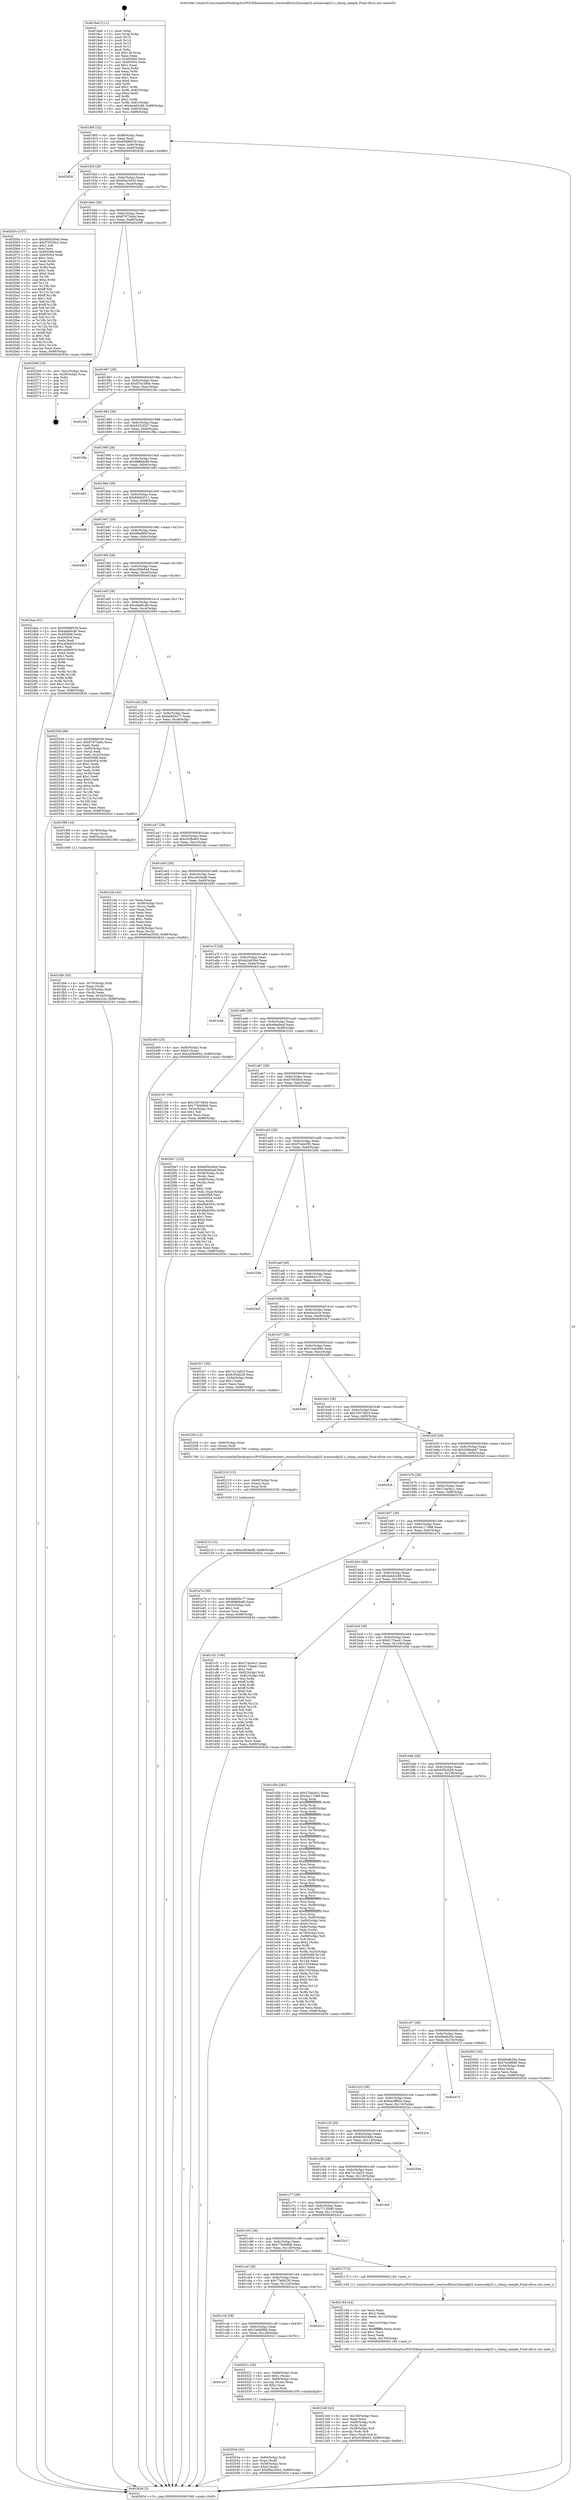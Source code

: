 digraph "0x4018a0" {
  label = "0x4018a0 (/mnt/c/Users/mathe/Desktop/tcc/POCII/binaries/extr_reactosdllwin32msadp32.acmmsadp32.c_clamp_sample_Final-ollvm.out::main(0))"
  labelloc = "t"
  node[shape=record]

  Entry [label="",width=0.3,height=0.3,shape=circle,fillcolor=black,style=filled]
  "0x40190f" [label="{
     0x40190f [32]\l
     | [instrs]\l
     &nbsp;&nbsp;0x40190f \<+6\>: mov -0x88(%rbp),%eax\l
     &nbsp;&nbsp;0x401915 \<+2\>: mov %eax,%ecx\l
     &nbsp;&nbsp;0x401917 \<+6\>: sub $0x85898539,%ecx\l
     &nbsp;&nbsp;0x40191d \<+6\>: mov %eax,-0x9c(%rbp)\l
     &nbsp;&nbsp;0x401923 \<+6\>: mov %ecx,-0xa0(%rbp)\l
     &nbsp;&nbsp;0x401929 \<+6\>: je 0000000000402628 \<main+0xd88\>\l
  }"]
  "0x402628" [label="{
     0x402628\l
  }", style=dashed]
  "0x40192f" [label="{
     0x40192f [28]\l
     | [instrs]\l
     &nbsp;&nbsp;0x40192f \<+5\>: jmp 0000000000401934 \<main+0x94\>\l
     &nbsp;&nbsp;0x401934 \<+6\>: mov -0x9c(%rbp),%eax\l
     &nbsp;&nbsp;0x40193a \<+5\>: sub $0x85ac5043,%eax\l
     &nbsp;&nbsp;0x40193f \<+6\>: mov %eax,-0xa4(%rbp)\l
     &nbsp;&nbsp;0x401945 \<+6\>: je 000000000040205e \<main+0x7be\>\l
  }"]
  Exit [label="",width=0.3,height=0.3,shape=circle,fillcolor=black,style=filled,peripheries=2]
  "0x40205e" [label="{
     0x40205e [137]\l
     | [instrs]\l
     &nbsp;&nbsp;0x40205e \<+5\>: mov $0x6d5b26eb,%eax\l
     &nbsp;&nbsp;0x402063 \<+5\>: mov $0xf70939c4,%ecx\l
     &nbsp;&nbsp;0x402068 \<+2\>: mov $0x1,%dl\l
     &nbsp;&nbsp;0x40206a \<+2\>: xor %esi,%esi\l
     &nbsp;&nbsp;0x40206c \<+7\>: mov 0x405068,%edi\l
     &nbsp;&nbsp;0x402073 \<+8\>: mov 0x405054,%r8d\l
     &nbsp;&nbsp;0x40207b \<+3\>: sub $0x1,%esi\l
     &nbsp;&nbsp;0x40207e \<+3\>: mov %edi,%r9d\l
     &nbsp;&nbsp;0x402081 \<+3\>: add %esi,%r9d\l
     &nbsp;&nbsp;0x402084 \<+4\>: imul %r9d,%edi\l
     &nbsp;&nbsp;0x402088 \<+3\>: and $0x1,%edi\l
     &nbsp;&nbsp;0x40208b \<+3\>: cmp $0x0,%edi\l
     &nbsp;&nbsp;0x40208e \<+4\>: sete %r10b\l
     &nbsp;&nbsp;0x402092 \<+4\>: cmp $0xa,%r8d\l
     &nbsp;&nbsp;0x402096 \<+4\>: setl %r11b\l
     &nbsp;&nbsp;0x40209a \<+3\>: mov %r10b,%bl\l
     &nbsp;&nbsp;0x40209d \<+3\>: xor $0xff,%bl\l
     &nbsp;&nbsp;0x4020a0 \<+3\>: mov %r11b,%r14b\l
     &nbsp;&nbsp;0x4020a3 \<+4\>: xor $0xff,%r14b\l
     &nbsp;&nbsp;0x4020a7 \<+3\>: xor $0x1,%dl\l
     &nbsp;&nbsp;0x4020aa \<+3\>: mov %bl,%r15b\l
     &nbsp;&nbsp;0x4020ad \<+4\>: and $0xff,%r15b\l
     &nbsp;&nbsp;0x4020b1 \<+3\>: and %dl,%r10b\l
     &nbsp;&nbsp;0x4020b4 \<+3\>: mov %r14b,%r12b\l
     &nbsp;&nbsp;0x4020b7 \<+4\>: and $0xff,%r12b\l
     &nbsp;&nbsp;0x4020bb \<+3\>: and %dl,%r11b\l
     &nbsp;&nbsp;0x4020be \<+3\>: or %r10b,%r15b\l
     &nbsp;&nbsp;0x4020c1 \<+3\>: or %r11b,%r12b\l
     &nbsp;&nbsp;0x4020c4 \<+3\>: xor %r12b,%r15b\l
     &nbsp;&nbsp;0x4020c7 \<+3\>: or %r14b,%bl\l
     &nbsp;&nbsp;0x4020ca \<+3\>: xor $0xff,%bl\l
     &nbsp;&nbsp;0x4020cd \<+3\>: or $0x1,%dl\l
     &nbsp;&nbsp;0x4020d0 \<+2\>: and %dl,%bl\l
     &nbsp;&nbsp;0x4020d2 \<+3\>: or %bl,%r15b\l
     &nbsp;&nbsp;0x4020d5 \<+4\>: test $0x1,%r15b\l
     &nbsp;&nbsp;0x4020d9 \<+3\>: cmovne %ecx,%eax\l
     &nbsp;&nbsp;0x4020dc \<+6\>: mov %eax,-0x88(%rbp)\l
     &nbsp;&nbsp;0x4020e2 \<+5\>: jmp 000000000040263d \<main+0xd9d\>\l
  }"]
  "0x40194b" [label="{
     0x40194b [28]\l
     | [instrs]\l
     &nbsp;&nbsp;0x40194b \<+5\>: jmp 0000000000401950 \<main+0xb0\>\l
     &nbsp;&nbsp;0x401950 \<+6\>: mov -0x9c(%rbp),%eax\l
     &nbsp;&nbsp;0x401956 \<+5\>: sub $0x87675a0e,%eax\l
     &nbsp;&nbsp;0x40195b \<+6\>: mov %eax,-0xa8(%rbp)\l
     &nbsp;&nbsp;0x401961 \<+6\>: je 0000000000402569 \<main+0xcc9\>\l
  }"]
  "0x40221f" [label="{
     0x40221f [15]\l
     | [instrs]\l
     &nbsp;&nbsp;0x40221f \<+10\>: movl $0xcc824ed8,-0x88(%rbp)\l
     &nbsp;&nbsp;0x402229 \<+5\>: jmp 000000000040263d \<main+0xd9d\>\l
  }"]
  "0x402569" [label="{
     0x402569 [18]\l
     | [instrs]\l
     &nbsp;&nbsp;0x402569 \<+3\>: mov -0x2c(%rbp),%eax\l
     &nbsp;&nbsp;0x40256c \<+4\>: lea -0x28(%rbp),%rsp\l
     &nbsp;&nbsp;0x402570 \<+1\>: pop %rbx\l
     &nbsp;&nbsp;0x402571 \<+2\>: pop %r12\l
     &nbsp;&nbsp;0x402573 \<+2\>: pop %r13\l
     &nbsp;&nbsp;0x402575 \<+2\>: pop %r14\l
     &nbsp;&nbsp;0x402577 \<+2\>: pop %r15\l
     &nbsp;&nbsp;0x402579 \<+1\>: pop %rbp\l
     &nbsp;&nbsp;0x40257a \<+1\>: ret\l
  }"]
  "0x401967" [label="{
     0x401967 [28]\l
     | [instrs]\l
     &nbsp;&nbsp;0x401967 \<+5\>: jmp 000000000040196c \<main+0xcc\>\l
     &nbsp;&nbsp;0x40196c \<+6\>: mov -0x9c(%rbp),%eax\l
     &nbsp;&nbsp;0x401972 \<+5\>: sub $0x87bc39de,%eax\l
     &nbsp;&nbsp;0x401977 \<+6\>: mov %eax,-0xac(%rbp)\l
     &nbsp;&nbsp;0x40197d \<+6\>: je 00000000004022fe \<main+0xa5e\>\l
  }"]
  "0x402210" [label="{
     0x402210 [15]\l
     | [instrs]\l
     &nbsp;&nbsp;0x402210 \<+4\>: mov -0x60(%rbp),%rax\l
     &nbsp;&nbsp;0x402214 \<+3\>: mov (%rax),%rax\l
     &nbsp;&nbsp;0x402217 \<+3\>: mov %rax,%rdi\l
     &nbsp;&nbsp;0x40221a \<+5\>: call 0000000000401030 \<free@plt\>\l
     | [calls]\l
     &nbsp;&nbsp;0x401030 \{1\} (unknown)\l
  }"]
  "0x4022fe" [label="{
     0x4022fe\l
  }", style=dashed]
  "0x401983" [label="{
     0x401983 [28]\l
     | [instrs]\l
     &nbsp;&nbsp;0x401983 \<+5\>: jmp 0000000000401988 \<main+0xe8\>\l
     &nbsp;&nbsp;0x401988 \<+6\>: mov -0x9c(%rbp),%eax\l
     &nbsp;&nbsp;0x40198e \<+5\>: sub $0x9332f327,%eax\l
     &nbsp;&nbsp;0x401993 \<+6\>: mov %eax,-0xb0(%rbp)\l
     &nbsp;&nbsp;0x401999 \<+6\>: je 0000000000401f8a \<main+0x6ea\>\l
  }"]
  "0x4021b0" [label="{
     0x4021b0 [42]\l
     | [instrs]\l
     &nbsp;&nbsp;0x4021b0 \<+6\>: mov -0x130(%rbp),%ecx\l
     &nbsp;&nbsp;0x4021b6 \<+3\>: imul %eax,%ecx\l
     &nbsp;&nbsp;0x4021b9 \<+4\>: mov -0x60(%rbp),%rdi\l
     &nbsp;&nbsp;0x4021bd \<+3\>: mov (%rdi),%rdi\l
     &nbsp;&nbsp;0x4021c0 \<+4\>: mov -0x58(%rbp),%r8\l
     &nbsp;&nbsp;0x4021c4 \<+3\>: movslq (%r8),%r8\l
     &nbsp;&nbsp;0x4021c7 \<+4\>: mov %ecx,(%rdi,%r8,4)\l
     &nbsp;&nbsp;0x4021cb \<+10\>: movl $0xc03fb463,-0x88(%rbp)\l
     &nbsp;&nbsp;0x4021d5 \<+5\>: jmp 000000000040263d \<main+0xd9d\>\l
  }"]
  "0x401f8a" [label="{
     0x401f8a\l
  }", style=dashed]
  "0x40199f" [label="{
     0x40199f [28]\l
     | [instrs]\l
     &nbsp;&nbsp;0x40199f \<+5\>: jmp 00000000004019a4 \<main+0x104\>\l
     &nbsp;&nbsp;0x4019a4 \<+6\>: mov -0x9c(%rbp),%eax\l
     &nbsp;&nbsp;0x4019aa \<+5\>: sub $0x988bbaf9,%eax\l
     &nbsp;&nbsp;0x4019af \<+6\>: mov %eax,-0xb4(%rbp)\l
     &nbsp;&nbsp;0x4019b5 \<+6\>: je 0000000000401e92 \<main+0x5f2\>\l
  }"]
  "0x402184" [label="{
     0x402184 [44]\l
     | [instrs]\l
     &nbsp;&nbsp;0x402184 \<+2\>: xor %ecx,%ecx\l
     &nbsp;&nbsp;0x402186 \<+5\>: mov $0x2,%edx\l
     &nbsp;&nbsp;0x40218b \<+6\>: mov %edx,-0x12c(%rbp)\l
     &nbsp;&nbsp;0x402191 \<+1\>: cltd\l
     &nbsp;&nbsp;0x402192 \<+6\>: mov -0x12c(%rbp),%esi\l
     &nbsp;&nbsp;0x402198 \<+2\>: idiv %esi\l
     &nbsp;&nbsp;0x40219a \<+6\>: imul $0xfffffffe,%edx,%edx\l
     &nbsp;&nbsp;0x4021a0 \<+3\>: sub $0x1,%ecx\l
     &nbsp;&nbsp;0x4021a3 \<+2\>: sub %ecx,%edx\l
     &nbsp;&nbsp;0x4021a5 \<+6\>: mov %edx,-0x130(%rbp)\l
     &nbsp;&nbsp;0x4021ab \<+5\>: call 0000000000401160 \<next_i\>\l
     | [calls]\l
     &nbsp;&nbsp;0x401160 \{1\} (/mnt/c/Users/mathe/Desktop/tcc/POCII/binaries/extr_reactosdllwin32msadp32.acmmsadp32.c_clamp_sample_Final-ollvm.out::next_i)\l
  }"]
  "0x401e92" [label="{
     0x401e92\l
  }", style=dashed]
  "0x4019bb" [label="{
     0x4019bb [28]\l
     | [instrs]\l
     &nbsp;&nbsp;0x4019bb \<+5\>: jmp 00000000004019c0 \<main+0x120\>\l
     &nbsp;&nbsp;0x4019c0 \<+6\>: mov -0x9c(%rbp),%eax\l
     &nbsp;&nbsp;0x4019c6 \<+5\>: sub $0x9db04511,%eax\l
     &nbsp;&nbsp;0x4019cb \<+6\>: mov %eax,-0xb8(%rbp)\l
     &nbsp;&nbsp;0x4019d1 \<+6\>: je 0000000000402448 \<main+0xba8\>\l
  }"]
  "0x40203e" [label="{
     0x40203e [32]\l
     | [instrs]\l
     &nbsp;&nbsp;0x40203e \<+4\>: mov -0x60(%rbp),%rdi\l
     &nbsp;&nbsp;0x402042 \<+3\>: mov %rax,(%rdi)\l
     &nbsp;&nbsp;0x402045 \<+4\>: mov -0x58(%rbp),%rax\l
     &nbsp;&nbsp;0x402049 \<+6\>: movl $0x0,(%rax)\l
     &nbsp;&nbsp;0x40204f \<+10\>: movl $0x85ac5043,-0x88(%rbp)\l
     &nbsp;&nbsp;0x402059 \<+5\>: jmp 000000000040263d \<main+0xd9d\>\l
  }"]
  "0x402448" [label="{
     0x402448\l
  }", style=dashed]
  "0x4019d7" [label="{
     0x4019d7 [28]\l
     | [instrs]\l
     &nbsp;&nbsp;0x4019d7 \<+5\>: jmp 00000000004019dc \<main+0x13c\>\l
     &nbsp;&nbsp;0x4019dc \<+6\>: mov -0x9c(%rbp),%eax\l
     &nbsp;&nbsp;0x4019e2 \<+5\>: sub $0x9feaf8bf,%eax\l
     &nbsp;&nbsp;0x4019e7 \<+6\>: mov %eax,-0xbc(%rbp)\l
     &nbsp;&nbsp;0x4019ed \<+6\>: je 0000000000402603 \<main+0xd63\>\l
  }"]
  "0x401ce7" [label="{
     0x401ce7\l
  }", style=dashed]
  "0x402603" [label="{
     0x402603\l
  }", style=dashed]
  "0x4019f3" [label="{
     0x4019f3 [28]\l
     | [instrs]\l
     &nbsp;&nbsp;0x4019f3 \<+5\>: jmp 00000000004019f8 \<main+0x158\>\l
     &nbsp;&nbsp;0x4019f8 \<+6\>: mov -0x9c(%rbp),%eax\l
     &nbsp;&nbsp;0x4019fe \<+5\>: sub $0xa20bb84d,%eax\l
     &nbsp;&nbsp;0x401a03 \<+6\>: mov %eax,-0xc0(%rbp)\l
     &nbsp;&nbsp;0x401a09 \<+6\>: je 00000000004024ae \<main+0xc0e\>\l
  }"]
  "0x402021" [label="{
     0x402021 [29]\l
     | [instrs]\l
     &nbsp;&nbsp;0x402021 \<+4\>: mov -0x68(%rbp),%rax\l
     &nbsp;&nbsp;0x402025 \<+6\>: movl $0x1,(%rax)\l
     &nbsp;&nbsp;0x40202b \<+4\>: mov -0x68(%rbp),%rax\l
     &nbsp;&nbsp;0x40202f \<+3\>: movslq (%rax),%rax\l
     &nbsp;&nbsp;0x402032 \<+4\>: shl $0x2,%rax\l
     &nbsp;&nbsp;0x402036 \<+3\>: mov %rax,%rdi\l
     &nbsp;&nbsp;0x402039 \<+5\>: call 0000000000401050 \<malloc@plt\>\l
     | [calls]\l
     &nbsp;&nbsp;0x401050 \{1\} (unknown)\l
  }"]
  "0x4024ae" [label="{
     0x4024ae [91]\l
     | [instrs]\l
     &nbsp;&nbsp;0x4024ae \<+5\>: mov $0x85898539,%eax\l
     &nbsp;&nbsp;0x4024b3 \<+5\>: mov $0xafa80cdb,%ecx\l
     &nbsp;&nbsp;0x4024b8 \<+7\>: mov 0x405068,%edx\l
     &nbsp;&nbsp;0x4024bf \<+7\>: mov 0x405054,%esi\l
     &nbsp;&nbsp;0x4024c6 \<+2\>: mov %edx,%edi\l
     &nbsp;&nbsp;0x4024c8 \<+6\>: add $0xca08a919,%edi\l
     &nbsp;&nbsp;0x4024ce \<+3\>: sub $0x1,%edi\l
     &nbsp;&nbsp;0x4024d1 \<+6\>: sub $0xca08a919,%edi\l
     &nbsp;&nbsp;0x4024d7 \<+3\>: imul %edi,%edx\l
     &nbsp;&nbsp;0x4024da \<+3\>: and $0x1,%edx\l
     &nbsp;&nbsp;0x4024dd \<+3\>: cmp $0x0,%edx\l
     &nbsp;&nbsp;0x4024e0 \<+4\>: sete %r8b\l
     &nbsp;&nbsp;0x4024e4 \<+3\>: cmp $0xa,%esi\l
     &nbsp;&nbsp;0x4024e7 \<+4\>: setl %r9b\l
     &nbsp;&nbsp;0x4024eb \<+3\>: mov %r8b,%r10b\l
     &nbsp;&nbsp;0x4024ee \<+3\>: and %r9b,%r10b\l
     &nbsp;&nbsp;0x4024f1 \<+3\>: xor %r9b,%r8b\l
     &nbsp;&nbsp;0x4024f4 \<+3\>: or %r8b,%r10b\l
     &nbsp;&nbsp;0x4024f7 \<+4\>: test $0x1,%r10b\l
     &nbsp;&nbsp;0x4024fb \<+3\>: cmovne %ecx,%eax\l
     &nbsp;&nbsp;0x4024fe \<+6\>: mov %eax,-0x88(%rbp)\l
     &nbsp;&nbsp;0x402504 \<+5\>: jmp 000000000040263d \<main+0xd9d\>\l
  }"]
  "0x401a0f" [label="{
     0x401a0f [28]\l
     | [instrs]\l
     &nbsp;&nbsp;0x401a0f \<+5\>: jmp 0000000000401a14 \<main+0x174\>\l
     &nbsp;&nbsp;0x401a14 \<+6\>: mov -0x9c(%rbp),%eax\l
     &nbsp;&nbsp;0x401a1a \<+5\>: sub $0xafa80cdb,%eax\l
     &nbsp;&nbsp;0x401a1f \<+6\>: mov %eax,-0xc4(%rbp)\l
     &nbsp;&nbsp;0x401a25 \<+6\>: je 0000000000402509 \<main+0xc69\>\l
  }"]
  "0x401ccb" [label="{
     0x401ccb [28]\l
     | [instrs]\l
     &nbsp;&nbsp;0x401ccb \<+5\>: jmp 0000000000401cd0 \<main+0x430\>\l
     &nbsp;&nbsp;0x401cd0 \<+6\>: mov -0x9c(%rbp),%eax\l
     &nbsp;&nbsp;0x401cd6 \<+5\>: sub $0x7ed48fd0,%eax\l
     &nbsp;&nbsp;0x401cdb \<+6\>: mov %eax,-0x128(%rbp)\l
     &nbsp;&nbsp;0x401ce1 \<+6\>: je 0000000000402021 \<main+0x781\>\l
  }"]
  "0x402509" [label="{
     0x402509 [96]\l
     | [instrs]\l
     &nbsp;&nbsp;0x402509 \<+5\>: mov $0x85898539,%eax\l
     &nbsp;&nbsp;0x40250e \<+5\>: mov $0x87675a0e,%ecx\l
     &nbsp;&nbsp;0x402513 \<+2\>: xor %edx,%edx\l
     &nbsp;&nbsp;0x402515 \<+4\>: mov -0x80(%rbp),%rsi\l
     &nbsp;&nbsp;0x402519 \<+2\>: mov (%rsi),%edi\l
     &nbsp;&nbsp;0x40251b \<+3\>: mov %edi,-0x2c(%rbp)\l
     &nbsp;&nbsp;0x40251e \<+7\>: mov 0x405068,%edi\l
     &nbsp;&nbsp;0x402525 \<+8\>: mov 0x405054,%r8d\l
     &nbsp;&nbsp;0x40252d \<+3\>: sub $0x1,%edx\l
     &nbsp;&nbsp;0x402530 \<+3\>: mov %edi,%r9d\l
     &nbsp;&nbsp;0x402533 \<+3\>: add %edx,%r9d\l
     &nbsp;&nbsp;0x402536 \<+4\>: imul %r9d,%edi\l
     &nbsp;&nbsp;0x40253a \<+3\>: and $0x1,%edi\l
     &nbsp;&nbsp;0x40253d \<+3\>: cmp $0x0,%edi\l
     &nbsp;&nbsp;0x402540 \<+4\>: sete %r10b\l
     &nbsp;&nbsp;0x402544 \<+4\>: cmp $0xa,%r8d\l
     &nbsp;&nbsp;0x402548 \<+4\>: setl %r11b\l
     &nbsp;&nbsp;0x40254c \<+3\>: mov %r10b,%bl\l
     &nbsp;&nbsp;0x40254f \<+3\>: and %r11b,%bl\l
     &nbsp;&nbsp;0x402552 \<+3\>: xor %r11b,%r10b\l
     &nbsp;&nbsp;0x402555 \<+3\>: or %r10b,%bl\l
     &nbsp;&nbsp;0x402558 \<+3\>: test $0x1,%bl\l
     &nbsp;&nbsp;0x40255b \<+3\>: cmovne %ecx,%eax\l
     &nbsp;&nbsp;0x40255e \<+6\>: mov %eax,-0x88(%rbp)\l
     &nbsp;&nbsp;0x402564 \<+5\>: jmp 000000000040263d \<main+0xd9d\>\l
  }"]
  "0x401a2b" [label="{
     0x401a2b [28]\l
     | [instrs]\l
     &nbsp;&nbsp;0x401a2b \<+5\>: jmp 0000000000401a30 \<main+0x190\>\l
     &nbsp;&nbsp;0x401a30 \<+6\>: mov -0x9c(%rbp),%eax\l
     &nbsp;&nbsp;0x401a36 \<+5\>: sub $0xbb62bc77,%eax\l
     &nbsp;&nbsp;0x401a3b \<+6\>: mov %eax,-0xc8(%rbp)\l
     &nbsp;&nbsp;0x401a41 \<+6\>: je 0000000000401f99 \<main+0x6f9\>\l
  }"]
  "0x40241e" [label="{
     0x40241e\l
  }", style=dashed]
  "0x401f99" [label="{
     0x401f99 [16]\l
     | [instrs]\l
     &nbsp;&nbsp;0x401f99 \<+4\>: mov -0x78(%rbp),%rax\l
     &nbsp;&nbsp;0x401f9d \<+3\>: mov (%rax),%rax\l
     &nbsp;&nbsp;0x401fa0 \<+4\>: mov 0x8(%rax),%rdi\l
     &nbsp;&nbsp;0x401fa4 \<+5\>: call 0000000000401060 \<atoi@plt\>\l
     | [calls]\l
     &nbsp;&nbsp;0x401060 \{1\} (unknown)\l
  }"]
  "0x401a47" [label="{
     0x401a47 [28]\l
     | [instrs]\l
     &nbsp;&nbsp;0x401a47 \<+5\>: jmp 0000000000401a4c \<main+0x1ac\>\l
     &nbsp;&nbsp;0x401a4c \<+6\>: mov -0x9c(%rbp),%eax\l
     &nbsp;&nbsp;0x401a52 \<+5\>: sub $0xc03fb463,%eax\l
     &nbsp;&nbsp;0x401a57 \<+6\>: mov %eax,-0xcc(%rbp)\l
     &nbsp;&nbsp;0x401a5d \<+6\>: je 00000000004021da \<main+0x93a\>\l
  }"]
  "0x401caf" [label="{
     0x401caf [28]\l
     | [instrs]\l
     &nbsp;&nbsp;0x401caf \<+5\>: jmp 0000000000401cb4 \<main+0x414\>\l
     &nbsp;&nbsp;0x401cb4 \<+6\>: mov -0x9c(%rbp),%eax\l
     &nbsp;&nbsp;0x401cba \<+5\>: sub $0x77a06530,%eax\l
     &nbsp;&nbsp;0x401cbf \<+6\>: mov %eax,-0x124(%rbp)\l
     &nbsp;&nbsp;0x401cc5 \<+6\>: je 000000000040241e \<main+0xb7e\>\l
  }"]
  "0x4021da" [label="{
     0x4021da [42]\l
     | [instrs]\l
     &nbsp;&nbsp;0x4021da \<+2\>: xor %eax,%eax\l
     &nbsp;&nbsp;0x4021dc \<+4\>: mov -0x58(%rbp),%rcx\l
     &nbsp;&nbsp;0x4021e0 \<+2\>: mov (%rcx),%edx\l
     &nbsp;&nbsp;0x4021e2 \<+2\>: mov %eax,%esi\l
     &nbsp;&nbsp;0x4021e4 \<+2\>: sub %edx,%esi\l
     &nbsp;&nbsp;0x4021e6 \<+2\>: mov %eax,%edx\l
     &nbsp;&nbsp;0x4021e8 \<+3\>: sub $0x1,%edx\l
     &nbsp;&nbsp;0x4021eb \<+2\>: add %edx,%esi\l
     &nbsp;&nbsp;0x4021ed \<+2\>: sub %esi,%eax\l
     &nbsp;&nbsp;0x4021ef \<+4\>: mov -0x58(%rbp),%rcx\l
     &nbsp;&nbsp;0x4021f3 \<+2\>: mov %eax,(%rcx)\l
     &nbsp;&nbsp;0x4021f5 \<+10\>: movl $0x85ac5043,-0x88(%rbp)\l
     &nbsp;&nbsp;0x4021ff \<+5\>: jmp 000000000040263d \<main+0xd9d\>\l
  }"]
  "0x401a63" [label="{
     0x401a63 [28]\l
     | [instrs]\l
     &nbsp;&nbsp;0x401a63 \<+5\>: jmp 0000000000401a68 \<main+0x1c8\>\l
     &nbsp;&nbsp;0x401a68 \<+6\>: mov -0x9c(%rbp),%eax\l
     &nbsp;&nbsp;0x401a6e \<+5\>: sub $0xcc824ed8,%eax\l
     &nbsp;&nbsp;0x401a73 \<+6\>: mov %eax,-0xd0(%rbp)\l
     &nbsp;&nbsp;0x401a79 \<+6\>: je 0000000000402495 \<main+0xbf5\>\l
  }"]
  "0x40217f" [label="{
     0x40217f [5]\l
     | [instrs]\l
     &nbsp;&nbsp;0x40217f \<+5\>: call 0000000000401160 \<next_i\>\l
     | [calls]\l
     &nbsp;&nbsp;0x401160 \{1\} (/mnt/c/Users/mathe/Desktop/tcc/POCII/binaries/extr_reactosdllwin32msadp32.acmmsadp32.c_clamp_sample_Final-ollvm.out::next_i)\l
  }"]
  "0x402495" [label="{
     0x402495 [25]\l
     | [instrs]\l
     &nbsp;&nbsp;0x402495 \<+4\>: mov -0x80(%rbp),%rax\l
     &nbsp;&nbsp;0x402499 \<+6\>: movl $0x0,(%rax)\l
     &nbsp;&nbsp;0x40249f \<+10\>: movl $0xa20bb84d,-0x88(%rbp)\l
     &nbsp;&nbsp;0x4024a9 \<+5\>: jmp 000000000040263d \<main+0xd9d\>\l
  }"]
  "0x401a7f" [label="{
     0x401a7f [28]\l
     | [instrs]\l
     &nbsp;&nbsp;0x401a7f \<+5\>: jmp 0000000000401a84 \<main+0x1e4\>\l
     &nbsp;&nbsp;0x401a84 \<+6\>: mov -0x9c(%rbp),%eax\l
     &nbsp;&nbsp;0x401a8a \<+5\>: sub $0xda2a93bd,%eax\l
     &nbsp;&nbsp;0x401a8f \<+6\>: mov %eax,-0xd4(%rbp)\l
     &nbsp;&nbsp;0x401a95 \<+6\>: je 0000000000401ee8 \<main+0x648\>\l
  }"]
  "0x401c93" [label="{
     0x401c93 [28]\l
     | [instrs]\l
     &nbsp;&nbsp;0x401c93 \<+5\>: jmp 0000000000401c98 \<main+0x3f8\>\l
     &nbsp;&nbsp;0x401c98 \<+6\>: mov -0x9c(%rbp),%eax\l
     &nbsp;&nbsp;0x401c9e \<+5\>: sub $0x778468b6,%eax\l
     &nbsp;&nbsp;0x401ca3 \<+6\>: mov %eax,-0x120(%rbp)\l
     &nbsp;&nbsp;0x401ca9 \<+6\>: je 000000000040217f \<main+0x8df\>\l
  }"]
  "0x401ee8" [label="{
     0x401ee8\l
  }", style=dashed]
  "0x401a9b" [label="{
     0x401a9b [28]\l
     | [instrs]\l
     &nbsp;&nbsp;0x401a9b \<+5\>: jmp 0000000000401aa0 \<main+0x200\>\l
     &nbsp;&nbsp;0x401aa0 \<+6\>: mov -0x9c(%rbp),%eax\l
     &nbsp;&nbsp;0x401aa6 \<+5\>: sub $0xe9ea0eaf,%eax\l
     &nbsp;&nbsp;0x401aab \<+6\>: mov %eax,-0xd8(%rbp)\l
     &nbsp;&nbsp;0x401ab1 \<+6\>: je 0000000000402161 \<main+0x8c1\>\l
  }"]
  "0x4023c3" [label="{
     0x4023c3\l
  }", style=dashed]
  "0x402161" [label="{
     0x402161 [30]\l
     | [instrs]\l
     &nbsp;&nbsp;0x402161 \<+5\>: mov $0x19374924,%eax\l
     &nbsp;&nbsp;0x402166 \<+5\>: mov $0x778468b6,%ecx\l
     &nbsp;&nbsp;0x40216b \<+3\>: mov -0x2e(%rbp),%dl\l
     &nbsp;&nbsp;0x40216e \<+3\>: test $0x1,%dl\l
     &nbsp;&nbsp;0x402171 \<+3\>: cmovne %ecx,%eax\l
     &nbsp;&nbsp;0x402174 \<+6\>: mov %eax,-0x88(%rbp)\l
     &nbsp;&nbsp;0x40217a \<+5\>: jmp 000000000040263d \<main+0xd9d\>\l
  }"]
  "0x401ab7" [label="{
     0x401ab7 [28]\l
     | [instrs]\l
     &nbsp;&nbsp;0x401ab7 \<+5\>: jmp 0000000000401abc \<main+0x21c\>\l
     &nbsp;&nbsp;0x401abc \<+6\>: mov -0x9c(%rbp),%eax\l
     &nbsp;&nbsp;0x401ac2 \<+5\>: sub $0xf70939c4,%eax\l
     &nbsp;&nbsp;0x401ac7 \<+6\>: mov %eax,-0xdc(%rbp)\l
     &nbsp;&nbsp;0x401acd \<+6\>: je 00000000004020e7 \<main+0x847\>\l
  }"]
  "0x401c77" [label="{
     0x401c77 [28]\l
     | [instrs]\l
     &nbsp;&nbsp;0x401c77 \<+5\>: jmp 0000000000401c7c \<main+0x3dc\>\l
     &nbsp;&nbsp;0x401c7c \<+6\>: mov -0x9c(%rbp),%eax\l
     &nbsp;&nbsp;0x401c82 \<+5\>: sub $0x77135ef0,%eax\l
     &nbsp;&nbsp;0x401c87 \<+6\>: mov %eax,-0x11c(%rbp)\l
     &nbsp;&nbsp;0x401c8d \<+6\>: je 00000000004023c3 \<main+0xb23\>\l
  }"]
  "0x4020e7" [label="{
     0x4020e7 [122]\l
     | [instrs]\l
     &nbsp;&nbsp;0x4020e7 \<+5\>: mov $0x6d5b26eb,%eax\l
     &nbsp;&nbsp;0x4020ec \<+5\>: mov $0xe9ea0eaf,%ecx\l
     &nbsp;&nbsp;0x4020f1 \<+4\>: mov -0x58(%rbp),%rdx\l
     &nbsp;&nbsp;0x4020f5 \<+2\>: mov (%rdx),%esi\l
     &nbsp;&nbsp;0x4020f7 \<+4\>: mov -0x68(%rbp),%rdx\l
     &nbsp;&nbsp;0x4020fb \<+2\>: cmp (%rdx),%esi\l
     &nbsp;&nbsp;0x4020fd \<+4\>: setl %dil\l
     &nbsp;&nbsp;0x402101 \<+4\>: and $0x1,%dil\l
     &nbsp;&nbsp;0x402105 \<+4\>: mov %dil,-0x2e(%rbp)\l
     &nbsp;&nbsp;0x402109 \<+7\>: mov 0x405068,%esi\l
     &nbsp;&nbsp;0x402110 \<+8\>: mov 0x405054,%r8d\l
     &nbsp;&nbsp;0x402118 \<+3\>: mov %esi,%r9d\l
     &nbsp;&nbsp;0x40211b \<+7\>: sub $0x8fa8393c,%r9d\l
     &nbsp;&nbsp;0x402122 \<+4\>: sub $0x1,%r9d\l
     &nbsp;&nbsp;0x402126 \<+7\>: add $0x8fa8393c,%r9d\l
     &nbsp;&nbsp;0x40212d \<+4\>: imul %r9d,%esi\l
     &nbsp;&nbsp;0x402131 \<+3\>: and $0x1,%esi\l
     &nbsp;&nbsp;0x402134 \<+3\>: cmp $0x0,%esi\l
     &nbsp;&nbsp;0x402137 \<+4\>: sete %dil\l
     &nbsp;&nbsp;0x40213b \<+4\>: cmp $0xa,%r8d\l
     &nbsp;&nbsp;0x40213f \<+4\>: setl %r10b\l
     &nbsp;&nbsp;0x402143 \<+3\>: mov %dil,%r11b\l
     &nbsp;&nbsp;0x402146 \<+3\>: and %r10b,%r11b\l
     &nbsp;&nbsp;0x402149 \<+3\>: xor %r10b,%dil\l
     &nbsp;&nbsp;0x40214c \<+3\>: or %dil,%r11b\l
     &nbsp;&nbsp;0x40214f \<+4\>: test $0x1,%r11b\l
     &nbsp;&nbsp;0x402153 \<+3\>: cmovne %ecx,%eax\l
     &nbsp;&nbsp;0x402156 \<+6\>: mov %eax,-0x88(%rbp)\l
     &nbsp;&nbsp;0x40215c \<+5\>: jmp 000000000040263d \<main+0xd9d\>\l
  }"]
  "0x401ad3" [label="{
     0x401ad3 [28]\l
     | [instrs]\l
     &nbsp;&nbsp;0x401ad3 \<+5\>: jmp 0000000000401ad8 \<main+0x238\>\l
     &nbsp;&nbsp;0x401ad8 \<+6\>: mov -0x9c(%rbp),%eax\l
     &nbsp;&nbsp;0x401ade \<+5\>: sub $0xf74de395,%eax\l
     &nbsp;&nbsp;0x401ae3 \<+6\>: mov %eax,-0xe0(%rbp)\l
     &nbsp;&nbsp;0x401ae9 \<+6\>: je 000000000040226b \<main+0x9cb\>\l
  }"]
  "0x401fe5" [label="{
     0x401fe5\l
  }", style=dashed]
  "0x40226b" [label="{
     0x40226b\l
  }", style=dashed]
  "0x401aef" [label="{
     0x401aef [28]\l
     | [instrs]\l
     &nbsp;&nbsp;0x401aef \<+5\>: jmp 0000000000401af4 \<main+0x254\>\l
     &nbsp;&nbsp;0x401af4 \<+6\>: mov -0x9c(%rbp),%eax\l
     &nbsp;&nbsp;0x401afa \<+5\>: sub $0xf8442157,%eax\l
     &nbsp;&nbsp;0x401aff \<+6\>: mov %eax,-0xe4(%rbp)\l
     &nbsp;&nbsp;0x401b05 \<+6\>: je 00000000004023a5 \<main+0xb05\>\l
  }"]
  "0x401c5b" [label="{
     0x401c5b [28]\l
     | [instrs]\l
     &nbsp;&nbsp;0x401c5b \<+5\>: jmp 0000000000401c60 \<main+0x3c0\>\l
     &nbsp;&nbsp;0x401c60 \<+6\>: mov -0x9c(%rbp),%eax\l
     &nbsp;&nbsp;0x401c66 \<+5\>: sub $0x7413af25,%eax\l
     &nbsp;&nbsp;0x401c6b \<+6\>: mov %eax,-0x118(%rbp)\l
     &nbsp;&nbsp;0x401c71 \<+6\>: je 0000000000401fe5 \<main+0x745\>\l
  }"]
  "0x4023a5" [label="{
     0x4023a5\l
  }", style=dashed]
  "0x401b0b" [label="{
     0x401b0b [28]\l
     | [instrs]\l
     &nbsp;&nbsp;0x401b0b \<+5\>: jmp 0000000000401b10 \<main+0x270\>\l
     &nbsp;&nbsp;0x401b10 \<+6\>: mov -0x9c(%rbp),%eax\l
     &nbsp;&nbsp;0x401b16 \<+5\>: sub $0xe0a3c2e,%eax\l
     &nbsp;&nbsp;0x401b1b \<+6\>: mov %eax,-0xe8(%rbp)\l
     &nbsp;&nbsp;0x401b21 \<+6\>: je 0000000000401fc7 \<main+0x727\>\l
  }"]
  "0x4025de" [label="{
     0x4025de\l
  }", style=dashed]
  "0x401fc7" [label="{
     0x401fc7 [30]\l
     | [instrs]\l
     &nbsp;&nbsp;0x401fc7 \<+5\>: mov $0x7413af25,%eax\l
     &nbsp;&nbsp;0x401fcc \<+5\>: mov $0x63f2bb28,%ecx\l
     &nbsp;&nbsp;0x401fd1 \<+3\>: mov -0x34(%rbp),%edx\l
     &nbsp;&nbsp;0x401fd4 \<+3\>: cmp $0x1,%edx\l
     &nbsp;&nbsp;0x401fd7 \<+3\>: cmovl %ecx,%eax\l
     &nbsp;&nbsp;0x401fda \<+6\>: mov %eax,-0x88(%rbp)\l
     &nbsp;&nbsp;0x401fe0 \<+5\>: jmp 000000000040263d \<main+0xd9d\>\l
  }"]
  "0x401b27" [label="{
     0x401b27 [28]\l
     | [instrs]\l
     &nbsp;&nbsp;0x401b27 \<+5\>: jmp 0000000000401b2c \<main+0x28c\>\l
     &nbsp;&nbsp;0x401b2c \<+6\>: mov -0x9c(%rbp),%eax\l
     &nbsp;&nbsp;0x401b32 \<+5\>: sub $0x15da4fd6,%eax\l
     &nbsp;&nbsp;0x401b37 \<+6\>: mov %eax,-0xec(%rbp)\l
     &nbsp;&nbsp;0x401b3d \<+6\>: je 0000000000402481 \<main+0xbe1\>\l
  }"]
  "0x401c3f" [label="{
     0x401c3f [28]\l
     | [instrs]\l
     &nbsp;&nbsp;0x401c3f \<+5\>: jmp 0000000000401c44 \<main+0x3a4\>\l
     &nbsp;&nbsp;0x401c44 \<+6\>: mov -0x9c(%rbp),%eax\l
     &nbsp;&nbsp;0x401c4a \<+5\>: sub $0x6d5b26eb,%eax\l
     &nbsp;&nbsp;0x401c4f \<+6\>: mov %eax,-0x114(%rbp)\l
     &nbsp;&nbsp;0x401c55 \<+6\>: je 00000000004025de \<main+0xd3e\>\l
  }"]
  "0x402481" [label="{
     0x402481\l
  }", style=dashed]
  "0x401b43" [label="{
     0x401b43 [28]\l
     | [instrs]\l
     &nbsp;&nbsp;0x401b43 \<+5\>: jmp 0000000000401b48 \<main+0x2a8\>\l
     &nbsp;&nbsp;0x401b48 \<+6\>: mov -0x9c(%rbp),%eax\l
     &nbsp;&nbsp;0x401b4e \<+5\>: sub $0x19374924,%eax\l
     &nbsp;&nbsp;0x401b53 \<+6\>: mov %eax,-0xf0(%rbp)\l
     &nbsp;&nbsp;0x401b59 \<+6\>: je 0000000000402204 \<main+0x964\>\l
  }"]
  "0x40222e" [label="{
     0x40222e\l
  }", style=dashed]
  "0x402204" [label="{
     0x402204 [12]\l
     | [instrs]\l
     &nbsp;&nbsp;0x402204 \<+4\>: mov -0x60(%rbp),%rax\l
     &nbsp;&nbsp;0x402208 \<+3\>: mov (%rax),%rdi\l
     &nbsp;&nbsp;0x40220b \<+5\>: call 0000000000401790 \<clamp_sample\>\l
     | [calls]\l
     &nbsp;&nbsp;0x401790 \{1\} (/mnt/c/Users/mathe/Desktop/tcc/POCII/binaries/extr_reactosdllwin32msadp32.acmmsadp32.c_clamp_sample_Final-ollvm.out::clamp_sample)\l
  }"]
  "0x401b5f" [label="{
     0x401b5f [28]\l
     | [instrs]\l
     &nbsp;&nbsp;0x401b5f \<+5\>: jmp 0000000000401b64 \<main+0x2c4\>\l
     &nbsp;&nbsp;0x401b64 \<+6\>: mov -0x9c(%rbp),%eax\l
     &nbsp;&nbsp;0x401b6a \<+5\>: sub $0x2088ab97,%eax\l
     &nbsp;&nbsp;0x401b6f \<+6\>: mov %eax,-0xf4(%rbp)\l
     &nbsp;&nbsp;0x401b75 \<+6\>: je 00000000004025c0 \<main+0xd20\>\l
  }"]
  "0x401c23" [label="{
     0x401c23 [28]\l
     | [instrs]\l
     &nbsp;&nbsp;0x401c23 \<+5\>: jmp 0000000000401c28 \<main+0x388\>\l
     &nbsp;&nbsp;0x401c28 \<+6\>: mov -0x9c(%rbp),%eax\l
     &nbsp;&nbsp;0x401c2e \<+5\>: sub $0x6a3ff60a,%eax\l
     &nbsp;&nbsp;0x401c33 \<+6\>: mov %eax,-0x110(%rbp)\l
     &nbsp;&nbsp;0x401c39 \<+6\>: je 000000000040222e \<main+0x98e\>\l
  }"]
  "0x4025c0" [label="{
     0x4025c0\l
  }", style=dashed]
  "0x401b7b" [label="{
     0x401b7b [28]\l
     | [instrs]\l
     &nbsp;&nbsp;0x401b7b \<+5\>: jmp 0000000000401b80 \<main+0x2e0\>\l
     &nbsp;&nbsp;0x401b80 \<+6\>: mov -0x9c(%rbp),%eax\l
     &nbsp;&nbsp;0x401b86 \<+5\>: sub $0x27da5ec1,%eax\l
     &nbsp;&nbsp;0x401b8b \<+6\>: mov %eax,-0xf8(%rbp)\l
     &nbsp;&nbsp;0x401b91 \<+6\>: je 000000000040257b \<main+0xcdb\>\l
  }"]
  "0x402472" [label="{
     0x402472\l
  }", style=dashed]
  "0x40257b" [label="{
     0x40257b\l
  }", style=dashed]
  "0x401b97" [label="{
     0x401b97 [28]\l
     | [instrs]\l
     &nbsp;&nbsp;0x401b97 \<+5\>: jmp 0000000000401b9c \<main+0x2fc\>\l
     &nbsp;&nbsp;0x401b9c \<+6\>: mov -0x9c(%rbp),%eax\l
     &nbsp;&nbsp;0x401ba2 \<+5\>: sub $0x4a117d88,%eax\l
     &nbsp;&nbsp;0x401ba7 \<+6\>: mov %eax,-0xfc(%rbp)\l
     &nbsp;&nbsp;0x401bad \<+6\>: je 0000000000401e74 \<main+0x5d4\>\l
  }"]
  "0x401c07" [label="{
     0x401c07 [28]\l
     | [instrs]\l
     &nbsp;&nbsp;0x401c07 \<+5\>: jmp 0000000000401c0c \<main+0x36c\>\l
     &nbsp;&nbsp;0x401c0c \<+6\>: mov -0x9c(%rbp),%eax\l
     &nbsp;&nbsp;0x401c12 \<+5\>: sub $0x66efb20a,%eax\l
     &nbsp;&nbsp;0x401c17 \<+6\>: mov %eax,-0x10c(%rbp)\l
     &nbsp;&nbsp;0x401c1d \<+6\>: je 0000000000402472 \<main+0xbd2\>\l
  }"]
  "0x401e74" [label="{
     0x401e74 [30]\l
     | [instrs]\l
     &nbsp;&nbsp;0x401e74 \<+5\>: mov $0xbb62bc77,%eax\l
     &nbsp;&nbsp;0x401e79 \<+5\>: mov $0x988bbaf9,%ecx\l
     &nbsp;&nbsp;0x401e7e \<+3\>: mov -0x35(%rbp),%dl\l
     &nbsp;&nbsp;0x401e81 \<+3\>: test $0x1,%dl\l
     &nbsp;&nbsp;0x401e84 \<+3\>: cmovne %ecx,%eax\l
     &nbsp;&nbsp;0x401e87 \<+6\>: mov %eax,-0x88(%rbp)\l
     &nbsp;&nbsp;0x401e8d \<+5\>: jmp 000000000040263d \<main+0xd9d\>\l
  }"]
  "0x401bb3" [label="{
     0x401bb3 [28]\l
     | [instrs]\l
     &nbsp;&nbsp;0x401bb3 \<+5\>: jmp 0000000000401bb8 \<main+0x318\>\l
     &nbsp;&nbsp;0x401bb8 \<+6\>: mov -0x9c(%rbp),%eax\l
     &nbsp;&nbsp;0x401bbe \<+5\>: sub $0x4a4d2c88,%eax\l
     &nbsp;&nbsp;0x401bc3 \<+6\>: mov %eax,-0x100(%rbp)\l
     &nbsp;&nbsp;0x401bc9 \<+6\>: je 0000000000401cf1 \<main+0x451\>\l
  }"]
  "0x402003" [label="{
     0x402003 [30]\l
     | [instrs]\l
     &nbsp;&nbsp;0x402003 \<+5\>: mov $0x66efb20a,%eax\l
     &nbsp;&nbsp;0x402008 \<+5\>: mov $0x7ed48fd0,%ecx\l
     &nbsp;&nbsp;0x40200d \<+3\>: mov -0x34(%rbp),%edx\l
     &nbsp;&nbsp;0x402010 \<+3\>: cmp $0x0,%edx\l
     &nbsp;&nbsp;0x402013 \<+3\>: cmove %ecx,%eax\l
     &nbsp;&nbsp;0x402016 \<+6\>: mov %eax,-0x88(%rbp)\l
     &nbsp;&nbsp;0x40201c \<+5\>: jmp 000000000040263d \<main+0xd9d\>\l
  }"]
  "0x401cf1" [label="{
     0x401cf1 [106]\l
     | [instrs]\l
     &nbsp;&nbsp;0x401cf1 \<+5\>: mov $0x27da5ec1,%eax\l
     &nbsp;&nbsp;0x401cf6 \<+5\>: mov $0x6173ee41,%ecx\l
     &nbsp;&nbsp;0x401cfb \<+2\>: mov $0x1,%dl\l
     &nbsp;&nbsp;0x401cfd \<+7\>: mov -0x82(%rbp),%sil\l
     &nbsp;&nbsp;0x401d04 \<+7\>: mov -0x81(%rbp),%dil\l
     &nbsp;&nbsp;0x401d0b \<+3\>: mov %sil,%r8b\l
     &nbsp;&nbsp;0x401d0e \<+4\>: xor $0xff,%r8b\l
     &nbsp;&nbsp;0x401d12 \<+3\>: mov %dil,%r9b\l
     &nbsp;&nbsp;0x401d15 \<+4\>: xor $0xff,%r9b\l
     &nbsp;&nbsp;0x401d19 \<+3\>: xor $0x0,%dl\l
     &nbsp;&nbsp;0x401d1c \<+3\>: mov %r8b,%r10b\l
     &nbsp;&nbsp;0x401d1f \<+4\>: and $0x0,%r10b\l
     &nbsp;&nbsp;0x401d23 \<+3\>: and %dl,%sil\l
     &nbsp;&nbsp;0x401d26 \<+3\>: mov %r9b,%r11b\l
     &nbsp;&nbsp;0x401d29 \<+4\>: and $0x0,%r11b\l
     &nbsp;&nbsp;0x401d2d \<+3\>: and %dl,%dil\l
     &nbsp;&nbsp;0x401d30 \<+3\>: or %sil,%r10b\l
     &nbsp;&nbsp;0x401d33 \<+3\>: or %dil,%r11b\l
     &nbsp;&nbsp;0x401d36 \<+3\>: xor %r11b,%r10b\l
     &nbsp;&nbsp;0x401d39 \<+3\>: or %r9b,%r8b\l
     &nbsp;&nbsp;0x401d3c \<+4\>: xor $0xff,%r8b\l
     &nbsp;&nbsp;0x401d40 \<+3\>: or $0x0,%dl\l
     &nbsp;&nbsp;0x401d43 \<+3\>: and %dl,%r8b\l
     &nbsp;&nbsp;0x401d46 \<+3\>: or %r8b,%r10b\l
     &nbsp;&nbsp;0x401d49 \<+4\>: test $0x1,%r10b\l
     &nbsp;&nbsp;0x401d4d \<+3\>: cmovne %ecx,%eax\l
     &nbsp;&nbsp;0x401d50 \<+6\>: mov %eax,-0x88(%rbp)\l
     &nbsp;&nbsp;0x401d56 \<+5\>: jmp 000000000040263d \<main+0xd9d\>\l
  }"]
  "0x401bcf" [label="{
     0x401bcf [28]\l
     | [instrs]\l
     &nbsp;&nbsp;0x401bcf \<+5\>: jmp 0000000000401bd4 \<main+0x334\>\l
     &nbsp;&nbsp;0x401bd4 \<+6\>: mov -0x9c(%rbp),%eax\l
     &nbsp;&nbsp;0x401bda \<+5\>: sub $0x6173ee41,%eax\l
     &nbsp;&nbsp;0x401bdf \<+6\>: mov %eax,-0x104(%rbp)\l
     &nbsp;&nbsp;0x401be5 \<+6\>: je 0000000000401d5b \<main+0x4bb\>\l
  }"]
  "0x40263d" [label="{
     0x40263d [5]\l
     | [instrs]\l
     &nbsp;&nbsp;0x40263d \<+5\>: jmp 000000000040190f \<main+0x6f\>\l
  }"]
  "0x4018a0" [label="{
     0x4018a0 [111]\l
     | [instrs]\l
     &nbsp;&nbsp;0x4018a0 \<+1\>: push %rbp\l
     &nbsp;&nbsp;0x4018a1 \<+3\>: mov %rsp,%rbp\l
     &nbsp;&nbsp;0x4018a4 \<+2\>: push %r15\l
     &nbsp;&nbsp;0x4018a6 \<+2\>: push %r14\l
     &nbsp;&nbsp;0x4018a8 \<+2\>: push %r13\l
     &nbsp;&nbsp;0x4018aa \<+2\>: push %r12\l
     &nbsp;&nbsp;0x4018ac \<+1\>: push %rbx\l
     &nbsp;&nbsp;0x4018ad \<+7\>: sub $0x138,%rsp\l
     &nbsp;&nbsp;0x4018b4 \<+2\>: xor %eax,%eax\l
     &nbsp;&nbsp;0x4018b6 \<+7\>: mov 0x405068,%ecx\l
     &nbsp;&nbsp;0x4018bd \<+7\>: mov 0x405054,%edx\l
     &nbsp;&nbsp;0x4018c4 \<+3\>: sub $0x1,%eax\l
     &nbsp;&nbsp;0x4018c7 \<+3\>: mov %ecx,%r8d\l
     &nbsp;&nbsp;0x4018ca \<+3\>: add %eax,%r8d\l
     &nbsp;&nbsp;0x4018cd \<+4\>: imul %r8d,%ecx\l
     &nbsp;&nbsp;0x4018d1 \<+3\>: and $0x1,%ecx\l
     &nbsp;&nbsp;0x4018d4 \<+3\>: cmp $0x0,%ecx\l
     &nbsp;&nbsp;0x4018d7 \<+4\>: sete %r9b\l
     &nbsp;&nbsp;0x4018db \<+4\>: and $0x1,%r9b\l
     &nbsp;&nbsp;0x4018df \<+7\>: mov %r9b,-0x82(%rbp)\l
     &nbsp;&nbsp;0x4018e6 \<+3\>: cmp $0xa,%edx\l
     &nbsp;&nbsp;0x4018e9 \<+4\>: setl %r9b\l
     &nbsp;&nbsp;0x4018ed \<+4\>: and $0x1,%r9b\l
     &nbsp;&nbsp;0x4018f1 \<+7\>: mov %r9b,-0x81(%rbp)\l
     &nbsp;&nbsp;0x4018f8 \<+10\>: movl $0x4a4d2c88,-0x88(%rbp)\l
     &nbsp;&nbsp;0x401902 \<+6\>: mov %edi,-0x8c(%rbp)\l
     &nbsp;&nbsp;0x401908 \<+7\>: mov %rsi,-0x98(%rbp)\l
  }"]
  "0x401fa9" [label="{
     0x401fa9 [30]\l
     | [instrs]\l
     &nbsp;&nbsp;0x401fa9 \<+4\>: mov -0x70(%rbp),%rdi\l
     &nbsp;&nbsp;0x401fad \<+2\>: mov %eax,(%rdi)\l
     &nbsp;&nbsp;0x401faf \<+4\>: mov -0x70(%rbp),%rdi\l
     &nbsp;&nbsp;0x401fb3 \<+2\>: mov (%rdi),%eax\l
     &nbsp;&nbsp;0x401fb5 \<+3\>: mov %eax,-0x34(%rbp)\l
     &nbsp;&nbsp;0x401fb8 \<+10\>: movl $0xe0a3c2e,-0x88(%rbp)\l
     &nbsp;&nbsp;0x401fc2 \<+5\>: jmp 000000000040263d \<main+0xd9d\>\l
  }"]
  "0x401d5b" [label="{
     0x401d5b [281]\l
     | [instrs]\l
     &nbsp;&nbsp;0x401d5b \<+5\>: mov $0x27da5ec1,%eax\l
     &nbsp;&nbsp;0x401d60 \<+5\>: mov $0x4a117d88,%ecx\l
     &nbsp;&nbsp;0x401d65 \<+3\>: mov %rsp,%rdx\l
     &nbsp;&nbsp;0x401d68 \<+4\>: add $0xfffffffffffffff0,%rdx\l
     &nbsp;&nbsp;0x401d6c \<+3\>: mov %rdx,%rsp\l
     &nbsp;&nbsp;0x401d6f \<+4\>: mov %rdx,-0x80(%rbp)\l
     &nbsp;&nbsp;0x401d73 \<+3\>: mov %rsp,%rdx\l
     &nbsp;&nbsp;0x401d76 \<+4\>: add $0xfffffffffffffff0,%rdx\l
     &nbsp;&nbsp;0x401d7a \<+3\>: mov %rdx,%rsp\l
     &nbsp;&nbsp;0x401d7d \<+3\>: mov %rsp,%rsi\l
     &nbsp;&nbsp;0x401d80 \<+4\>: add $0xfffffffffffffff0,%rsi\l
     &nbsp;&nbsp;0x401d84 \<+3\>: mov %rsi,%rsp\l
     &nbsp;&nbsp;0x401d87 \<+4\>: mov %rsi,-0x78(%rbp)\l
     &nbsp;&nbsp;0x401d8b \<+3\>: mov %rsp,%rsi\l
     &nbsp;&nbsp;0x401d8e \<+4\>: add $0xfffffffffffffff0,%rsi\l
     &nbsp;&nbsp;0x401d92 \<+3\>: mov %rsi,%rsp\l
     &nbsp;&nbsp;0x401d95 \<+4\>: mov %rsi,-0x70(%rbp)\l
     &nbsp;&nbsp;0x401d99 \<+3\>: mov %rsp,%rsi\l
     &nbsp;&nbsp;0x401d9c \<+4\>: add $0xfffffffffffffff0,%rsi\l
     &nbsp;&nbsp;0x401da0 \<+3\>: mov %rsi,%rsp\l
     &nbsp;&nbsp;0x401da3 \<+4\>: mov %rsi,-0x68(%rbp)\l
     &nbsp;&nbsp;0x401da7 \<+3\>: mov %rsp,%rsi\l
     &nbsp;&nbsp;0x401daa \<+4\>: add $0xfffffffffffffff0,%rsi\l
     &nbsp;&nbsp;0x401dae \<+3\>: mov %rsi,%rsp\l
     &nbsp;&nbsp;0x401db1 \<+4\>: mov %rsi,-0x60(%rbp)\l
     &nbsp;&nbsp;0x401db5 \<+3\>: mov %rsp,%rsi\l
     &nbsp;&nbsp;0x401db8 \<+4\>: add $0xfffffffffffffff0,%rsi\l
     &nbsp;&nbsp;0x401dbc \<+3\>: mov %rsi,%rsp\l
     &nbsp;&nbsp;0x401dbf \<+4\>: mov %rsi,-0x58(%rbp)\l
     &nbsp;&nbsp;0x401dc3 \<+3\>: mov %rsp,%rsi\l
     &nbsp;&nbsp;0x401dc6 \<+4\>: add $0xfffffffffffffff0,%rsi\l
     &nbsp;&nbsp;0x401dca \<+3\>: mov %rsi,%rsp\l
     &nbsp;&nbsp;0x401dcd \<+4\>: mov %rsi,-0x50(%rbp)\l
     &nbsp;&nbsp;0x401dd1 \<+3\>: mov %rsp,%rsi\l
     &nbsp;&nbsp;0x401dd4 \<+4\>: add $0xfffffffffffffff0,%rsi\l
     &nbsp;&nbsp;0x401dd8 \<+3\>: mov %rsi,%rsp\l
     &nbsp;&nbsp;0x401ddb \<+4\>: mov %rsi,-0x48(%rbp)\l
     &nbsp;&nbsp;0x401ddf \<+3\>: mov %rsp,%rsi\l
     &nbsp;&nbsp;0x401de2 \<+4\>: add $0xfffffffffffffff0,%rsi\l
     &nbsp;&nbsp;0x401de6 \<+3\>: mov %rsi,%rsp\l
     &nbsp;&nbsp;0x401de9 \<+4\>: mov %rsi,-0x40(%rbp)\l
     &nbsp;&nbsp;0x401ded \<+4\>: mov -0x80(%rbp),%rsi\l
     &nbsp;&nbsp;0x401df1 \<+6\>: movl $0x0,(%rsi)\l
     &nbsp;&nbsp;0x401df7 \<+6\>: mov -0x8c(%rbp),%edi\l
     &nbsp;&nbsp;0x401dfd \<+2\>: mov %edi,(%rdx)\l
     &nbsp;&nbsp;0x401dff \<+4\>: mov -0x78(%rbp),%rsi\l
     &nbsp;&nbsp;0x401e03 \<+7\>: mov -0x98(%rbp),%r8\l
     &nbsp;&nbsp;0x401e0a \<+3\>: mov %r8,(%rsi)\l
     &nbsp;&nbsp;0x401e0d \<+3\>: cmpl $0x2,(%rdx)\l
     &nbsp;&nbsp;0x401e10 \<+4\>: setne %r9b\l
     &nbsp;&nbsp;0x401e14 \<+4\>: and $0x1,%r9b\l
     &nbsp;&nbsp;0x401e18 \<+4\>: mov %r9b,-0x35(%rbp)\l
     &nbsp;&nbsp;0x401e1c \<+8\>: mov 0x405068,%r10d\l
     &nbsp;&nbsp;0x401e24 \<+8\>: mov 0x405054,%r11d\l
     &nbsp;&nbsp;0x401e2c \<+3\>: mov %r10d,%ebx\l
     &nbsp;&nbsp;0x401e2f \<+6\>: add $0x15554bee,%ebx\l
     &nbsp;&nbsp;0x401e35 \<+3\>: sub $0x1,%ebx\l
     &nbsp;&nbsp;0x401e38 \<+6\>: sub $0x15554bee,%ebx\l
     &nbsp;&nbsp;0x401e3e \<+4\>: imul %ebx,%r10d\l
     &nbsp;&nbsp;0x401e42 \<+4\>: and $0x1,%r10d\l
     &nbsp;&nbsp;0x401e46 \<+4\>: cmp $0x0,%r10d\l
     &nbsp;&nbsp;0x401e4a \<+4\>: sete %r9b\l
     &nbsp;&nbsp;0x401e4e \<+4\>: cmp $0xa,%r11d\l
     &nbsp;&nbsp;0x401e52 \<+4\>: setl %r14b\l
     &nbsp;&nbsp;0x401e56 \<+3\>: mov %r9b,%r15b\l
     &nbsp;&nbsp;0x401e59 \<+3\>: and %r14b,%r15b\l
     &nbsp;&nbsp;0x401e5c \<+3\>: xor %r14b,%r9b\l
     &nbsp;&nbsp;0x401e5f \<+3\>: or %r9b,%r15b\l
     &nbsp;&nbsp;0x401e62 \<+4\>: test $0x1,%r15b\l
     &nbsp;&nbsp;0x401e66 \<+3\>: cmovne %ecx,%eax\l
     &nbsp;&nbsp;0x401e69 \<+6\>: mov %eax,-0x88(%rbp)\l
     &nbsp;&nbsp;0x401e6f \<+5\>: jmp 000000000040263d \<main+0xd9d\>\l
  }"]
  "0x401beb" [label="{
     0x401beb [28]\l
     | [instrs]\l
     &nbsp;&nbsp;0x401beb \<+5\>: jmp 0000000000401bf0 \<main+0x350\>\l
     &nbsp;&nbsp;0x401bf0 \<+6\>: mov -0x9c(%rbp),%eax\l
     &nbsp;&nbsp;0x401bf6 \<+5\>: sub $0x63f2bb28,%eax\l
     &nbsp;&nbsp;0x401bfb \<+6\>: mov %eax,-0x108(%rbp)\l
     &nbsp;&nbsp;0x401c01 \<+6\>: je 0000000000402003 \<main+0x763\>\l
  }"]
  Entry -> "0x4018a0" [label=" 1"]
  "0x40190f" -> "0x402628" [label=" 0"]
  "0x40190f" -> "0x40192f" [label=" 20"]
  "0x402569" -> Exit [label=" 1"]
  "0x40192f" -> "0x40205e" [label=" 2"]
  "0x40192f" -> "0x40194b" [label=" 18"]
  "0x402509" -> "0x40263d" [label=" 1"]
  "0x40194b" -> "0x402569" [label=" 1"]
  "0x40194b" -> "0x401967" [label=" 17"]
  "0x4024ae" -> "0x40263d" [label=" 1"]
  "0x401967" -> "0x4022fe" [label=" 0"]
  "0x401967" -> "0x401983" [label=" 17"]
  "0x402495" -> "0x40263d" [label=" 1"]
  "0x401983" -> "0x401f8a" [label=" 0"]
  "0x401983" -> "0x40199f" [label=" 17"]
  "0x40221f" -> "0x40263d" [label=" 1"]
  "0x40199f" -> "0x401e92" [label=" 0"]
  "0x40199f" -> "0x4019bb" [label=" 17"]
  "0x402210" -> "0x40221f" [label=" 1"]
  "0x4019bb" -> "0x402448" [label=" 0"]
  "0x4019bb" -> "0x4019d7" [label=" 17"]
  "0x402204" -> "0x402210" [label=" 1"]
  "0x4019d7" -> "0x402603" [label=" 0"]
  "0x4019d7" -> "0x4019f3" [label=" 17"]
  "0x4021da" -> "0x40263d" [label=" 1"]
  "0x4019f3" -> "0x4024ae" [label=" 1"]
  "0x4019f3" -> "0x401a0f" [label=" 16"]
  "0x4021b0" -> "0x40263d" [label=" 1"]
  "0x401a0f" -> "0x402509" [label=" 1"]
  "0x401a0f" -> "0x401a2b" [label=" 15"]
  "0x40217f" -> "0x402184" [label=" 1"]
  "0x401a2b" -> "0x401f99" [label=" 1"]
  "0x401a2b" -> "0x401a47" [label=" 14"]
  "0x402161" -> "0x40263d" [label=" 2"]
  "0x401a47" -> "0x4021da" [label=" 1"]
  "0x401a47" -> "0x401a63" [label=" 13"]
  "0x40205e" -> "0x40263d" [label=" 2"]
  "0x401a63" -> "0x402495" [label=" 1"]
  "0x401a63" -> "0x401a7f" [label=" 12"]
  "0x40203e" -> "0x40263d" [label=" 1"]
  "0x401a7f" -> "0x401ee8" [label=" 0"]
  "0x401a7f" -> "0x401a9b" [label=" 12"]
  "0x401ccb" -> "0x401ce7" [label=" 0"]
  "0x401a9b" -> "0x402161" [label=" 2"]
  "0x401a9b" -> "0x401ab7" [label=" 10"]
  "0x401ccb" -> "0x402021" [label=" 1"]
  "0x401ab7" -> "0x4020e7" [label=" 2"]
  "0x401ab7" -> "0x401ad3" [label=" 8"]
  "0x401caf" -> "0x401ccb" [label=" 1"]
  "0x401ad3" -> "0x40226b" [label=" 0"]
  "0x401ad3" -> "0x401aef" [label=" 8"]
  "0x401caf" -> "0x40241e" [label=" 0"]
  "0x401aef" -> "0x4023a5" [label=" 0"]
  "0x401aef" -> "0x401b0b" [label=" 8"]
  "0x401c93" -> "0x401caf" [label=" 1"]
  "0x401b0b" -> "0x401fc7" [label=" 1"]
  "0x401b0b" -> "0x401b27" [label=" 7"]
  "0x401c93" -> "0x40217f" [label=" 1"]
  "0x401b27" -> "0x402481" [label=" 0"]
  "0x401b27" -> "0x401b43" [label=" 7"]
  "0x401c77" -> "0x401c93" [label=" 2"]
  "0x401b43" -> "0x402204" [label=" 1"]
  "0x401b43" -> "0x401b5f" [label=" 6"]
  "0x401c77" -> "0x4023c3" [label=" 0"]
  "0x401b5f" -> "0x4025c0" [label=" 0"]
  "0x401b5f" -> "0x401b7b" [label=" 6"]
  "0x401c5b" -> "0x401c77" [label=" 2"]
  "0x401b7b" -> "0x40257b" [label=" 0"]
  "0x401b7b" -> "0x401b97" [label=" 6"]
  "0x401c5b" -> "0x401fe5" [label=" 0"]
  "0x401b97" -> "0x401e74" [label=" 1"]
  "0x401b97" -> "0x401bb3" [label=" 5"]
  "0x401c3f" -> "0x401c5b" [label=" 2"]
  "0x401bb3" -> "0x401cf1" [label=" 1"]
  "0x401bb3" -> "0x401bcf" [label=" 4"]
  "0x401cf1" -> "0x40263d" [label=" 1"]
  "0x4018a0" -> "0x40190f" [label=" 1"]
  "0x40263d" -> "0x40190f" [label=" 19"]
  "0x401c3f" -> "0x4025de" [label=" 0"]
  "0x401bcf" -> "0x401d5b" [label=" 1"]
  "0x401bcf" -> "0x401beb" [label=" 3"]
  "0x401c23" -> "0x401c3f" [label=" 2"]
  "0x401d5b" -> "0x40263d" [label=" 1"]
  "0x401e74" -> "0x40263d" [label=" 1"]
  "0x401f99" -> "0x401fa9" [label=" 1"]
  "0x401fa9" -> "0x40263d" [label=" 1"]
  "0x401fc7" -> "0x40263d" [label=" 1"]
  "0x402021" -> "0x40203e" [label=" 1"]
  "0x401beb" -> "0x402003" [label=" 1"]
  "0x401beb" -> "0x401c07" [label=" 2"]
  "0x402003" -> "0x40263d" [label=" 1"]
  "0x4020e7" -> "0x40263d" [label=" 2"]
  "0x401c07" -> "0x402472" [label=" 0"]
  "0x401c07" -> "0x401c23" [label=" 2"]
  "0x402184" -> "0x4021b0" [label=" 1"]
  "0x401c23" -> "0x40222e" [label=" 0"]
}

